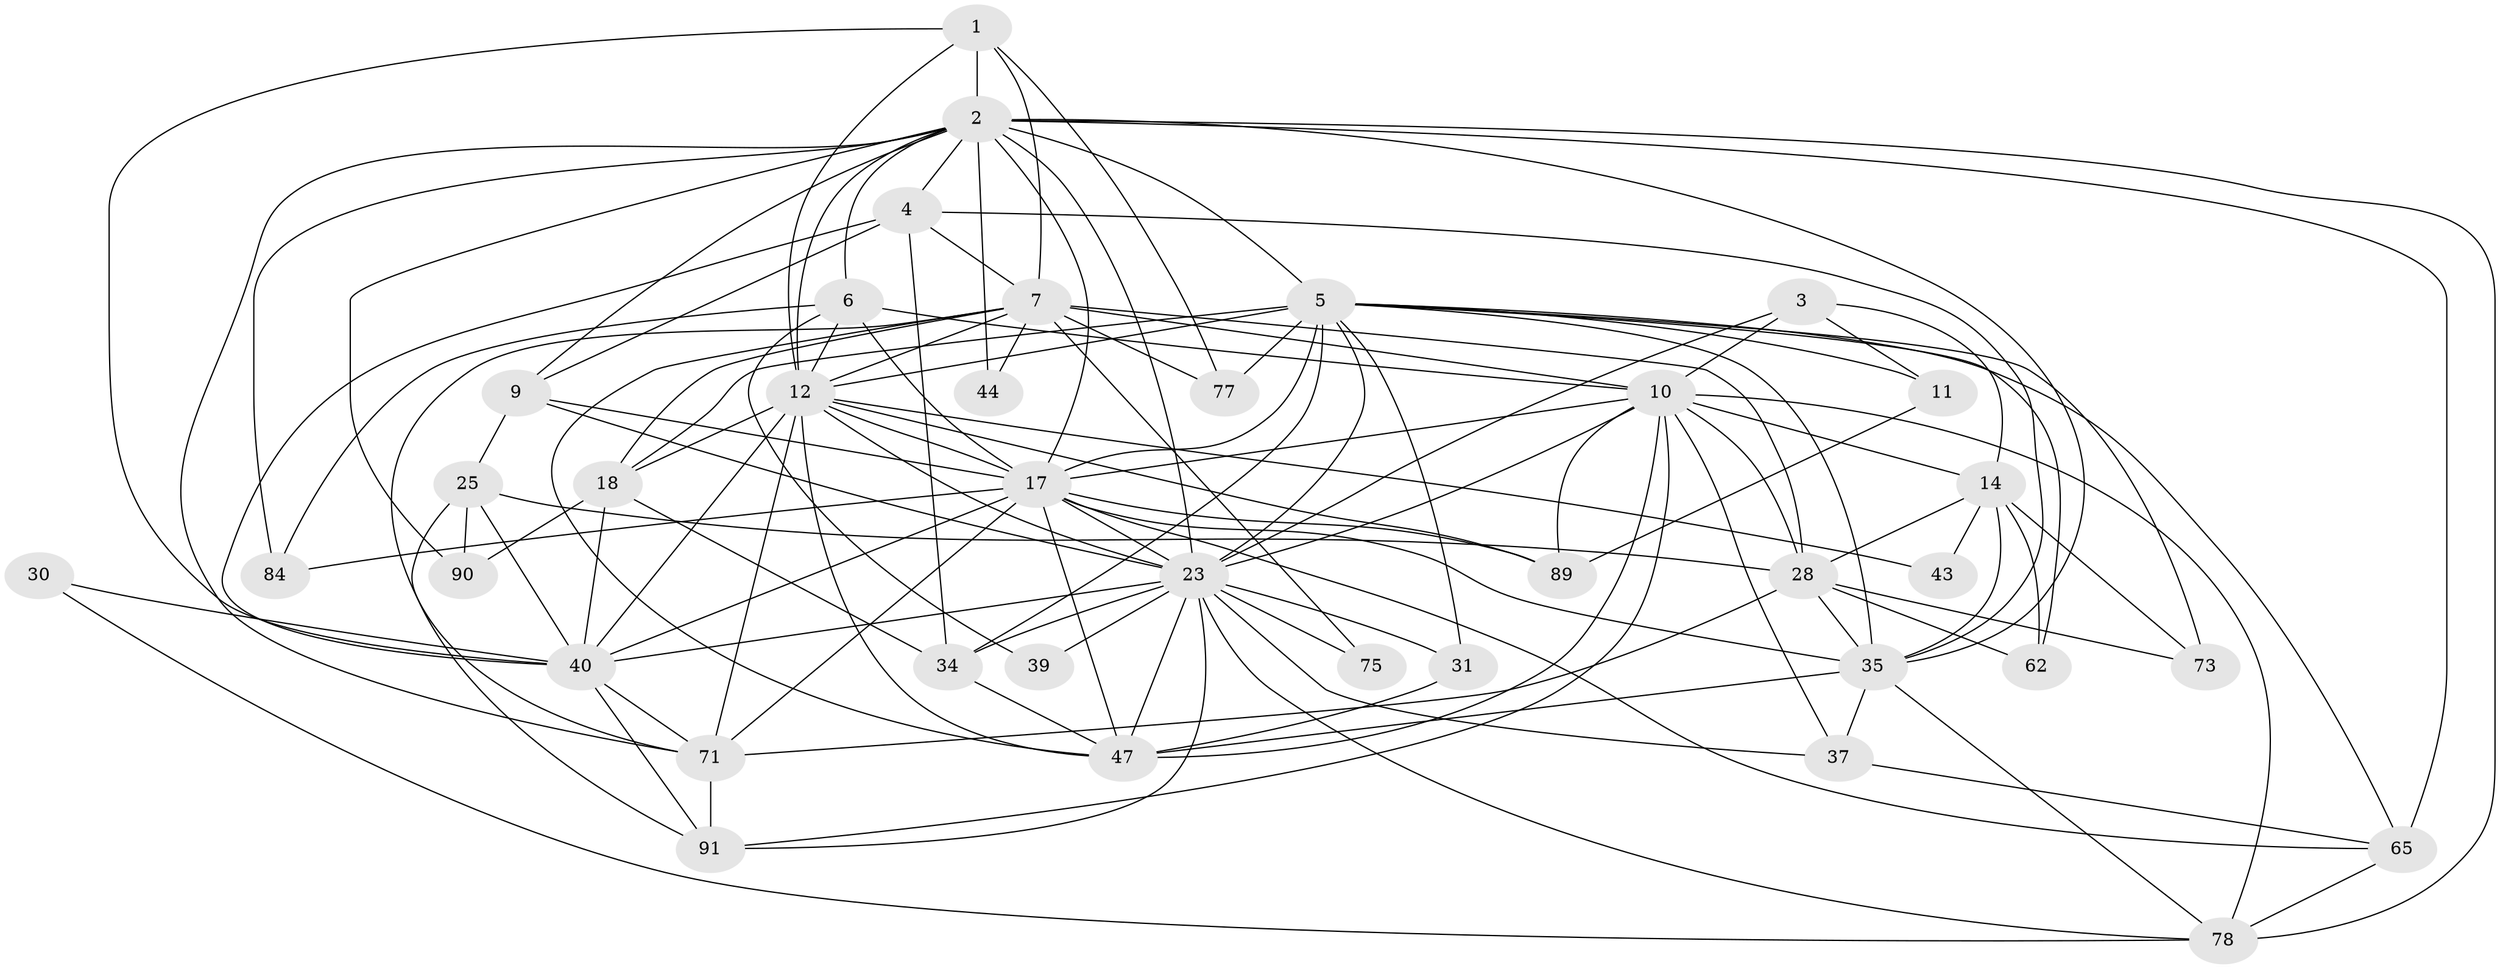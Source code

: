 // original degree distribution, {2: 0.14736842105263157, 6: 0.14736842105263157, 4: 0.22105263157894736, 3: 0.3157894736842105, 8: 0.021052631578947368, 5: 0.10526315789473684, 7: 0.042105263157894736}
// Generated by graph-tools (version 1.1) at 2025/18/03/04/25 18:18:55]
// undirected, 38 vertices, 120 edges
graph export_dot {
graph [start="1"]
  node [color=gray90,style=filled];
  1 [super="+68+15"];
  2 [super="+26+22"];
  3 [super="+8"];
  4;
  5 [super="+46+32"];
  6 [super="+19"];
  7 [super="+36+70"];
  9 [super="+16+61"];
  10 [super="+95+13+29+66"];
  11;
  12 [super="+51+67+41+55"];
  14 [super="+24+64"];
  17 [super="+20+33+21+27+52"];
  18;
  23 [super="+69+50+48"];
  25 [super="+57"];
  28 [super="+45+88"];
  30;
  31 [super="+79"];
  34;
  35 [super="+74+60"];
  37 [super="+94"];
  39;
  40 [super="+42+58"];
  43;
  44;
  47 [super="+49"];
  62;
  65;
  71 [super="+76"];
  73;
  75;
  77;
  78 [super="+80"];
  84;
  89;
  90;
  91;
  1 -- 2;
  1 -- 77;
  1 -- 40;
  1 -- 12;
  1 -- 7;
  2 -- 4;
  2 -- 5 [weight=3];
  2 -- 71;
  2 -- 9;
  2 -- 12 [weight=2];
  2 -- 65;
  2 -- 35;
  2 -- 44;
  2 -- 78;
  2 -- 84;
  2 -- 23;
  2 -- 90;
  2 -- 17;
  2 -- 6;
  3 -- 11;
  3 -- 14;
  3 -- 10;
  3 -- 23;
  4 -- 34;
  4 -- 35;
  4 -- 7;
  4 -- 40;
  4 -- 9;
  5 -- 73;
  5 -- 77;
  5 -- 18;
  5 -- 17 [weight=3];
  5 -- 35 [weight=2];
  5 -- 65;
  5 -- 34;
  5 -- 11;
  5 -- 23;
  5 -- 62;
  5 -- 12 [weight=2];
  5 -- 31;
  6 -- 84;
  6 -- 12;
  6 -- 17;
  6 -- 39;
  6 -- 10;
  7 -- 10 [weight=2];
  7 -- 75;
  7 -- 12;
  7 -- 28;
  7 -- 44;
  7 -- 18;
  7 -- 71;
  7 -- 77;
  7 -- 47;
  9 -- 25;
  9 -- 23;
  9 -- 17;
  10 -- 91;
  10 -- 17;
  10 -- 23;
  10 -- 89;
  10 -- 14;
  10 -- 78;
  10 -- 28 [weight=2];
  10 -- 47;
  10 -- 37;
  11 -- 89;
  12 -- 89;
  12 -- 17 [weight=2];
  12 -- 18;
  12 -- 40;
  12 -- 71;
  12 -- 23;
  12 -- 47;
  12 -- 43;
  14 -- 73;
  14 -- 43;
  14 -- 35;
  14 -- 62;
  14 -- 28;
  17 -- 65;
  17 -- 84;
  17 -- 71;
  17 -- 23;
  17 -- 40;
  17 -- 47;
  17 -- 89;
  17 -- 35;
  18 -- 34;
  18 -- 40;
  18 -- 90;
  23 -- 40;
  23 -- 78;
  23 -- 34;
  23 -- 75;
  23 -- 39;
  23 -- 91;
  23 -- 31 [weight=2];
  23 -- 47;
  23 -- 37;
  25 -- 40 [weight=2];
  25 -- 90;
  25 -- 91;
  25 -- 28;
  28 -- 35;
  28 -- 62 [weight=2];
  28 -- 71;
  28 -- 73;
  30 -- 40;
  30 -- 78;
  31 -- 47;
  34 -- 47;
  35 -- 47;
  35 -- 37;
  35 -- 78;
  37 -- 65;
  40 -- 91;
  40 -- 71;
  65 -- 78;
  71 -- 91;
}
